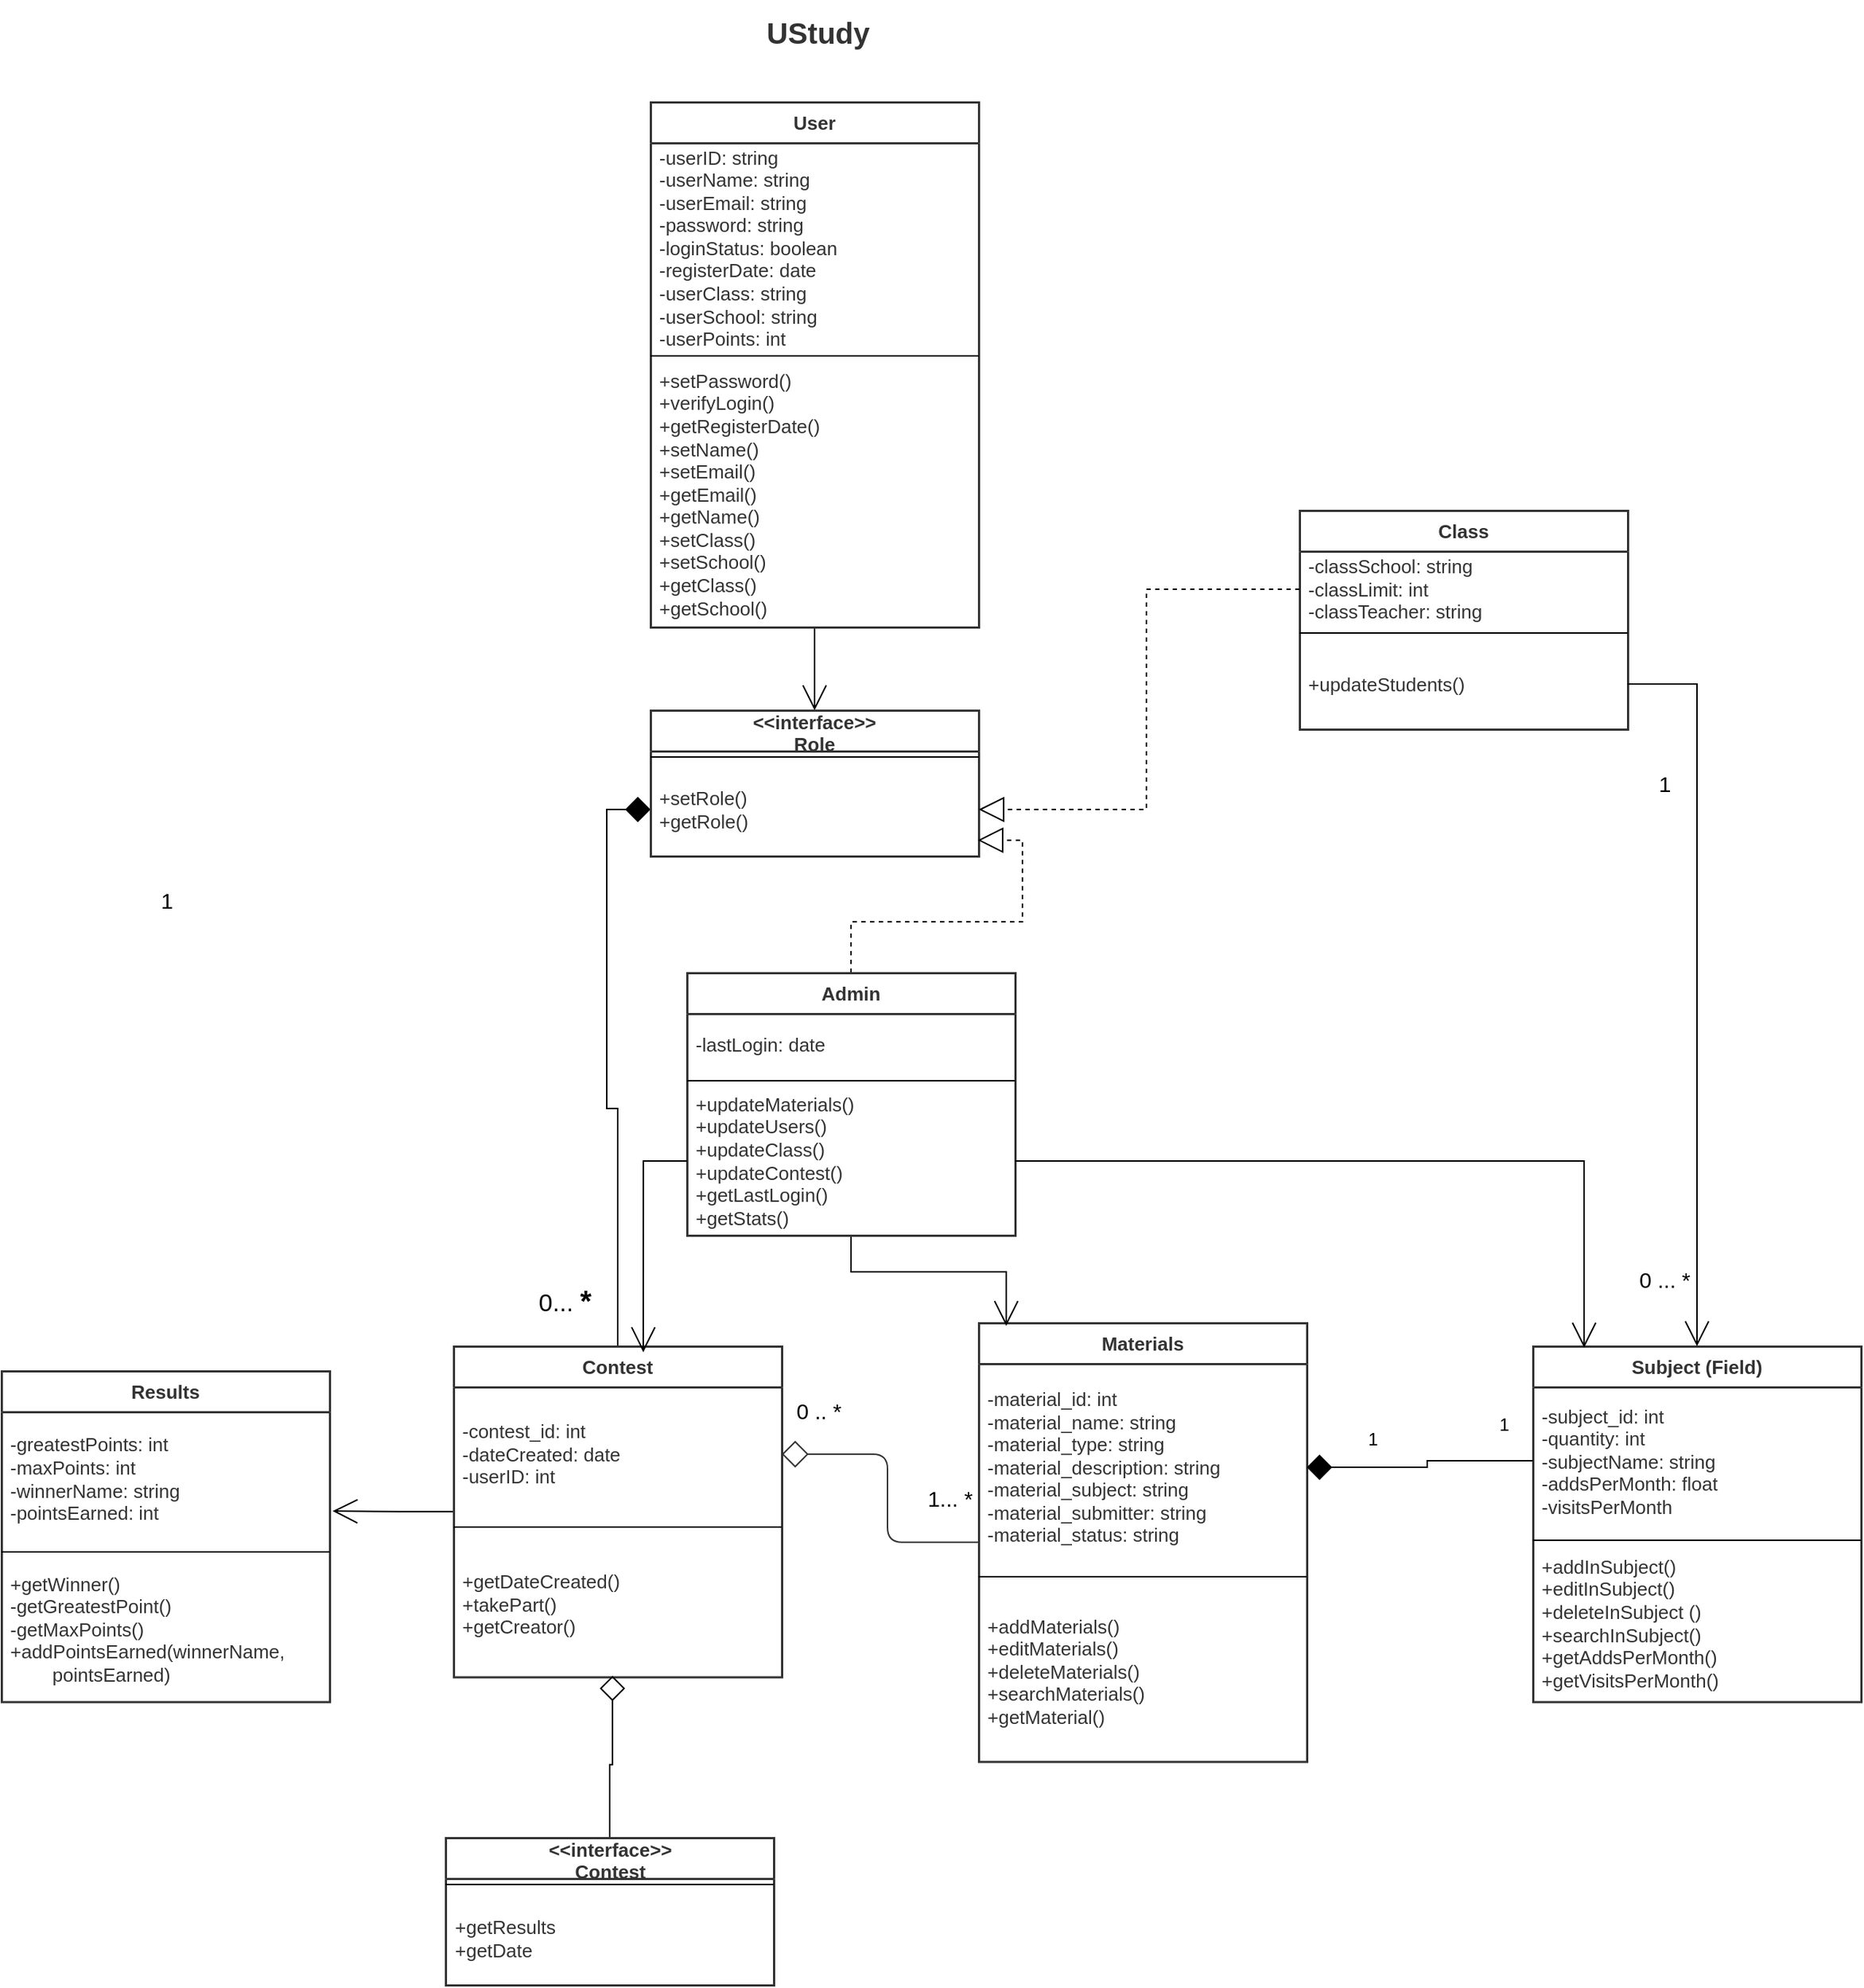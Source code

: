 <mxfile version="20.0.1" type="device"><diagram id="kgpKYQtTHZ0yAKxKKP6v" name="Page-1"><mxGraphModel dx="2307" dy="1180" grid="1" gridSize="10" guides="1" tooltips="1" connect="1" arrows="1" fold="1" page="1" pageScale="1" pageWidth="850" pageHeight="1100" math="0" shadow="0"><root><mxCell id="0"/><mxCell id="1" parent="0"/><UserObject label="UStudy" lucidchartObjectId="~8Ug8T4XN3-p" id="Xf7tVwuAyu8c7E5vA46s-255"><mxCell style="html=1;overflow=block;blockSpacing=1;whiteSpace=wrap;strokeColor=none;fillColor=none;whiteSpace=wrap;fontSize=20.2;fontColor=#333333;fontStyle=1;spacing=0;verticalAlign=middle;strokeWidth=1.5;" vertex="1" parent="1"><mxGeometry x="648" y="450" width="304" height="45" as="geometry"/></mxCell></UserObject><mxCell id="Xf7tVwuAyu8c7E5vA46s-256" value="Class" style="html=1;overflow=block;blockSpacing=1;whiteSpace=wrap;swimlane;childLayout=stackLayout;horizontal=1;horizontalStack=0;resizeParent=1;resizeParentMax=0;resizeLast=0;collapsible=0;fontStyle=0;marginBottom=0;swimlaneFillColor=#ffffff;startSize=28;whiteSpace=wrap;fontSize=13;fontColor=#333333;fontStyle=1;whiteSpace=wrap;align=center;spacing=0;strokeColor=#333333;strokeOpacity=100;strokeWidth=1.5;" vertex="1" parent="1"><mxGeometry x="1130" y="800" width="225" height="150" as="geometry"/></mxCell><mxCell id="Xf7tVwuAyu8c7E5vA46s-257" value="-classSchool: string&lt;br&gt;-classLimit: int&amp;nbsp;&lt;br&gt;-classTeacher: string" style="part=1;html=1;whiteSpace=wrap;resizeHeight=0;strokeColor=none;fillColor=none;align=left;verticalAlign=middle;spacingLeft=4;spacingRight=4;overflow=hidden;rotatable=0;points=[[0,0.5],[1,0.5]];portConstraint=eastwest;swimlaneFillColor=#ffffff;strokeOpacity=100;whiteSpace=wrap;fontSize=13;fontColor=#333333;" vertex="1" parent="Xf7tVwuAyu8c7E5vA46s-256"><mxGeometry y="28" width="225" height="52" as="geometry"/></mxCell><mxCell id="Xf7tVwuAyu8c7E5vA46s-258" value="" style="line;strokeWidth=1;fillColor=none;align=left;verticalAlign=middle;spacingTop=-1;spacingLeft=3;spacingRight=3;rotatable=0;labelPosition=right;points=[];portConstraint=eastwest;" vertex="1" parent="Xf7tVwuAyu8c7E5vA46s-256"><mxGeometry y="80" width="225" height="8" as="geometry"/></mxCell><mxCell id="Xf7tVwuAyu8c7E5vA46s-259" value="+updateStudents()" style="part=1;html=1;whiteSpace=wrap;resizeHeight=0;strokeColor=none;fillColor=none;align=left;verticalAlign=middle;spacingLeft=4;spacingRight=4;overflow=hidden;rotatable=0;points=[[0,0.5],[1,0.5]];portConstraint=eastwest;swimlaneFillColor=#ffffff;strokeOpacity=100;whiteSpace=wrap;fontSize=13;fontColor=#333333;" vertex="1" parent="Xf7tVwuAyu8c7E5vA46s-256"><mxGeometry y="88" width="225" height="62" as="geometry"/></mxCell><mxCell id="Xf7tVwuAyu8c7E5vA46s-260" value="Subject (Field)" style="html=1;overflow=block;blockSpacing=1;whiteSpace=wrap;swimlane;childLayout=stackLayout;horizontal=1;horizontalStack=0;resizeParent=1;resizeParentMax=0;resizeLast=0;collapsible=0;fontStyle=0;marginBottom=0;swimlaneFillColor=#ffffff;startSize=28;whiteSpace=wrap;fontSize=13;fontColor=#333333;fontStyle=1;whiteSpace=wrap;align=center;spacing=0;strokeColor=#333333;strokeOpacity=100;strokeWidth=1.5;" vertex="1" parent="1"><mxGeometry x="1290" y="1373" width="225" height="243.75" as="geometry"/></mxCell><mxCell id="Xf7tVwuAyu8c7E5vA46s-261" value="-subject_id: int&lt;br&gt;-quantity: int&lt;br&gt;-subjectName: string&lt;br&gt;-addsPerMonth: float&lt;br&gt;-visitsPerMonth" style="part=1;html=1;whiteSpace=wrap;resizeHeight=0;strokeColor=none;fillColor=none;align=left;verticalAlign=middle;spacingLeft=4;spacingRight=4;overflow=hidden;rotatable=0;points=[[0,0.5],[1,0.5]];portConstraint=eastwest;swimlaneFillColor=#ffffff;strokeOpacity=100;whiteSpace=wrap;fontSize=13;fontColor=#333333;" vertex="1" parent="Xf7tVwuAyu8c7E5vA46s-260"><mxGeometry y="28" width="225" height="101" as="geometry"/></mxCell><mxCell id="Xf7tVwuAyu8c7E5vA46s-262" value="" style="line;strokeWidth=1;fillColor=none;align=left;verticalAlign=middle;spacingTop=-1;spacingLeft=3;spacingRight=3;rotatable=0;labelPosition=right;points=[];portConstraint=eastwest;" vertex="1" parent="Xf7tVwuAyu8c7E5vA46s-260"><mxGeometry y="129" width="225" height="8" as="geometry"/></mxCell><mxCell id="Xf7tVwuAyu8c7E5vA46s-263" value="+addInSubject()&lt;br&gt;+editInSubject()&lt;br&gt;+deleteInSubject ()&lt;br&gt;+searchInSubject()&lt;br&gt;+getAddsPerMonth()&lt;br&gt;+getVisitsPerMonth()" style="part=1;html=1;whiteSpace=wrap;resizeHeight=0;strokeColor=none;fillColor=none;align=left;verticalAlign=middle;spacingLeft=4;spacingRight=4;overflow=hidden;rotatable=0;points=[[0,0.5],[1,0.5]];portConstraint=eastwest;swimlaneFillColor=#ffffff;strokeOpacity=100;whiteSpace=wrap;fontSize=13;fontColor=#333333;" vertex="1" parent="Xf7tVwuAyu8c7E5vA46s-260"><mxGeometry y="137" width="225" height="106.75" as="geometry"/></mxCell><mxCell id="Xf7tVwuAyu8c7E5vA46s-264" style="edgeStyle=orthogonalEdgeStyle;rounded=0;orthogonalLoop=1;jettySize=auto;html=1;endArrow=diamond;endFill=1;endSize=15;" edge="1" parent="1" source="Xf7tVwuAyu8c7E5vA46s-266" target="Xf7tVwuAyu8c7E5vA46s-293"><mxGeometry relative="1" as="geometry"><mxPoint x="380.08" y="1027.44" as="targetPoint"/></mxGeometry></mxCell><mxCell id="Xf7tVwuAyu8c7E5vA46s-265" style="edgeStyle=orthogonalEdgeStyle;rounded=0;orthogonalLoop=1;jettySize=auto;html=1;entryX=1.009;entryY=0.739;entryDx=0;entryDy=0;entryPerimeter=0;fontSize=20;endArrow=open;endFill=0;endSize=15;strokeWidth=1;" edge="1" parent="1" source="Xf7tVwuAyu8c7E5vA46s-266" target="Xf7tVwuAyu8c7E5vA46s-287"><mxGeometry relative="1" as="geometry"/></mxCell><mxCell id="Xf7tVwuAyu8c7E5vA46s-266" value="Contest" style="html=1;overflow=block;blockSpacing=1;whiteSpace=wrap;swimlane;childLayout=stackLayout;horizontal=1;horizontalStack=0;resizeParent=1;resizeParentMax=0;resizeLast=0;collapsible=0;fontStyle=0;marginBottom=0;swimlaneFillColor=#ffffff;startSize=28;whiteSpace=wrap;fontSize=13;fontColor=#333333;fontStyle=1;whiteSpace=wrap;align=center;spacing=0;strokeColor=#333333;strokeOpacity=100;strokeWidth=1.5;" vertex="1" parent="1"><mxGeometry x="550" y="1373" width="225" height="226.75" as="geometry"/></mxCell><mxCell id="Xf7tVwuAyu8c7E5vA46s-267" value="-contest_id: int&lt;br&gt;-dateCreated: date&lt;br&gt;-userID: int" style="part=1;html=1;whiteSpace=wrap;resizeHeight=0;strokeColor=none;fillColor=none;align=left;verticalAlign=middle;spacingLeft=4;spacingRight=4;overflow=hidden;rotatable=0;points=[[0,0.5],[1,0.5]];portConstraint=eastwest;swimlaneFillColor=#ffffff;strokeOpacity=100;whiteSpace=wrap;fontSize=13;fontColor=#333333;" vertex="1" parent="Xf7tVwuAyu8c7E5vA46s-266"><mxGeometry y="28" width="225" height="92" as="geometry"/></mxCell><mxCell id="Xf7tVwuAyu8c7E5vA46s-268" value="" style="line;strokeWidth=1;fillColor=none;align=left;verticalAlign=middle;spacingTop=-1;spacingLeft=3;spacingRight=3;rotatable=0;labelPosition=right;points=[];portConstraint=eastwest;" vertex="1" parent="Xf7tVwuAyu8c7E5vA46s-266"><mxGeometry y="120" width="225" height="8" as="geometry"/></mxCell><mxCell id="Xf7tVwuAyu8c7E5vA46s-269" value="+getDateCreated()&lt;br&gt;+takePart()&lt;br&gt;+getCreator()" style="part=1;html=1;whiteSpace=wrap;resizeHeight=0;strokeColor=none;fillColor=none;align=left;verticalAlign=middle;spacingLeft=4;spacingRight=4;overflow=hidden;rotatable=0;points=[[0,0.5],[1,0.5]];portConstraint=eastwest;swimlaneFillColor=#ffffff;strokeOpacity=100;whiteSpace=wrap;fontSize=13;fontColor=#333333;" vertex="1" parent="Xf7tVwuAyu8c7E5vA46s-266"><mxGeometry y="128" width="225" height="98.75" as="geometry"/></mxCell><mxCell id="Xf7tVwuAyu8c7E5vA46s-270" style="edgeStyle=orthogonalEdgeStyle;rounded=0;orthogonalLoop=1;jettySize=auto;html=1;entryX=0.5;entryY=0;entryDx=0;entryDy=0;fontSize=20;endArrow=open;endFill=0;endSize=15;strokeWidth=1;" edge="1" parent="1" source="Xf7tVwuAyu8c7E5vA46s-271" target="Xf7tVwuAyu8c7E5vA46s-291"><mxGeometry relative="1" as="geometry"/></mxCell><mxCell id="Xf7tVwuAyu8c7E5vA46s-271" value="User" style="html=1;overflow=block;blockSpacing=1;whiteSpace=wrap;swimlane;childLayout=stackLayout;horizontal=1;horizontalStack=0;resizeParent=1;resizeParentMax=0;resizeLast=0;collapsible=0;fontStyle=0;marginBottom=0;swimlaneFillColor=#ffffff;startSize=28;whiteSpace=wrap;fontSize=13;fontColor=#333333;fontStyle=1;whiteSpace=wrap;align=center;spacing=0;strokeColor=#333333;strokeOpacity=100;strokeWidth=1.5;" vertex="1" parent="1"><mxGeometry x="685" y="520" width="225" height="360" as="geometry"/></mxCell><mxCell id="Xf7tVwuAyu8c7E5vA46s-272" value="-userID: string&lt;br&gt;-userName: string&lt;br&gt;-userEmail: string&lt;br&gt;-password: string&lt;br&gt;-loginStatus: boolean&lt;br&gt;-registerDate: date&lt;br&gt;-userClass: string&lt;br&gt;-userSchool: string&lt;br&gt;-userPoints: int" style="part=1;html=1;whiteSpace=wrap;resizeHeight=0;strokeColor=none;fillColor=none;align=left;verticalAlign=middle;spacingLeft=4;spacingRight=4;overflow=hidden;rotatable=0;points=[[0,0.5],[1,0.5]];portConstraint=eastwest;swimlaneFillColor=#ffffff;strokeOpacity=100;whiteSpace=wrap;fontSize=13;fontColor=#333333;" vertex="1" parent="Xf7tVwuAyu8c7E5vA46s-271"><mxGeometry y="28" width="225" height="142" as="geometry"/></mxCell><mxCell id="Xf7tVwuAyu8c7E5vA46s-273" value="" style="line;strokeWidth=1;fillColor=none;align=left;verticalAlign=middle;spacingTop=-1;spacingLeft=3;spacingRight=3;rotatable=0;labelPosition=right;points=[];portConstraint=eastwest;" vertex="1" parent="Xf7tVwuAyu8c7E5vA46s-271"><mxGeometry y="170" width="225" height="8" as="geometry"/></mxCell><mxCell id="Xf7tVwuAyu8c7E5vA46s-274" value="+setPassword()&lt;br&gt;+verifyLogin()&lt;br&gt;+getRegisterDate()&lt;br&gt;+setName()&lt;br&gt;+setEmail()&lt;br&gt;+getEmail()&lt;br&gt;+getName()&lt;br&gt;+setClass()&lt;br&gt;+setSchool()&lt;br&gt;+getClass()&lt;br&gt;+getSchool()" style="part=1;html=1;whiteSpace=wrap;resizeHeight=0;strokeColor=none;fillColor=none;align=left;verticalAlign=middle;spacingLeft=4;spacingRight=4;overflow=hidden;rotatable=0;points=[[0,0.5],[1,0.5]];portConstraint=eastwest;swimlaneFillColor=#ffffff;strokeOpacity=100;whiteSpace=wrap;fontSize=13;fontColor=#333333;" vertex="1" parent="Xf7tVwuAyu8c7E5vA46s-271"><mxGeometry y="178" width="225" height="182" as="geometry"/></mxCell><mxCell id="Xf7tVwuAyu8c7E5vA46s-279" style="edgeStyle=orthogonalEdgeStyle;rounded=1;orthogonalLoop=1;jettySize=auto;html=1;entryX=1;entryY=0.5;entryDx=0;entryDy=0;startArrow=none;startFill=0;endArrow=diamond;endFill=0;endSize=16;strokeColor=#333333;strokeWidth=1;" edge="1" parent="1" source="Xf7tVwuAyu8c7E5vA46s-280" target="Xf7tVwuAyu8c7E5vA46s-267"><mxGeometry relative="1" as="geometry"/></mxCell><mxCell id="Xf7tVwuAyu8c7E5vA46s-280" value="Materials" style="html=1;overflow=block;blockSpacing=1;whiteSpace=wrap;swimlane;childLayout=stackLayout;horizontal=1;horizontalStack=0;resizeParent=1;resizeParentMax=0;resizeLast=0;collapsible=0;fontStyle=0;marginBottom=0;swimlaneFillColor=#ffffff;startSize=28;whiteSpace=wrap;fontSize=13;fontColor=#333333;fontStyle=1;whiteSpace=wrap;align=center;spacing=0;strokeColor=#333333;strokeOpacity=100;strokeWidth=1.5;" vertex="1" parent="1"><mxGeometry x="910" y="1357" width="225" height="300.75" as="geometry"/></mxCell><mxCell id="Xf7tVwuAyu8c7E5vA46s-281" value="-material_id: int&lt;br&gt;-material_name: string&lt;br&gt;-material_type: string&lt;br&gt;-material_description: string&lt;br&gt;-material_subject: string&lt;br&gt;-material_submitter: string&lt;br&gt;-material_status: string" style="part=1;html=1;whiteSpace=wrap;resizeHeight=0;strokeColor=none;fillColor=none;align=left;verticalAlign=middle;spacingLeft=4;spacingRight=4;overflow=hidden;rotatable=0;points=[[0,0.5],[1,0.5]];portConstraint=eastwest;swimlaneFillColor=#ffffff;strokeOpacity=100;whiteSpace=wrap;fontSize=13;fontColor=#333333;" vertex="1" parent="Xf7tVwuAyu8c7E5vA46s-280"><mxGeometry y="28" width="225" height="142" as="geometry"/></mxCell><mxCell id="Xf7tVwuAyu8c7E5vA46s-282" value="" style="line;strokeWidth=1;fillColor=none;align=left;verticalAlign=middle;spacingTop=-1;spacingLeft=3;spacingRight=3;rotatable=0;labelPosition=right;points=[];portConstraint=eastwest;" vertex="1" parent="Xf7tVwuAyu8c7E5vA46s-280"><mxGeometry y="170" width="225" height="8" as="geometry"/></mxCell><mxCell id="Xf7tVwuAyu8c7E5vA46s-283" value="+addMaterials()&lt;br&gt;+editMaterials()&lt;br&gt;+deleteMaterials()&lt;br&gt;+searchMaterials()&lt;br&gt;+getMaterial()" style="part=1;html=1;whiteSpace=wrap;resizeHeight=0;strokeColor=none;fillColor=none;align=left;verticalAlign=middle;spacingLeft=4;spacingRight=4;overflow=hidden;rotatable=0;points=[[0,0.5],[1,0.5]];portConstraint=eastwest;swimlaneFillColor=#ffffff;strokeOpacity=100;whiteSpace=wrap;fontSize=13;fontColor=#333333;" vertex="1" parent="Xf7tVwuAyu8c7E5vA46s-280"><mxGeometry y="178" width="225" height="122.75" as="geometry"/></mxCell><mxCell id="Xf7tVwuAyu8c7E5vA46s-284" value="&lt;font style=&quot;font-size: 15px;&quot;&gt;1&lt;/font&gt;" style="text;html=1;align=center;verticalAlign=middle;resizable=0;points=[];autosize=1;strokeColor=none;fillColor=none;" vertex="1" parent="1"><mxGeometry x="342.5" y="1057" width="20" height="20" as="geometry"/></mxCell><mxCell id="Xf7tVwuAyu8c7E5vA46s-285" value="&lt;font style=&quot;&quot;&gt;&lt;span style=&quot;font-size: 17px;&quot;&gt;0... &lt;/span&gt;&lt;b style=&quot;&quot;&gt;&lt;font style=&quot;font-size: 20px;&quot;&gt;*&lt;/font&gt;&lt;/b&gt;&lt;/font&gt;" style="text;html=1;align=center;verticalAlign=middle;resizable=0;points=[];autosize=1;strokeColor=none;fillColor=none;fontSize=15;" vertex="1" parent="1"><mxGeometry x="601" y="1327" width="50" height="30" as="geometry"/></mxCell><mxCell id="Xf7tVwuAyu8c7E5vA46s-286" value="Results" style="html=1;overflow=block;blockSpacing=1;whiteSpace=wrap;swimlane;childLayout=stackLayout;horizontal=1;horizontalStack=0;resizeParent=1;resizeParentMax=0;resizeLast=0;collapsible=0;fontStyle=0;marginBottom=0;swimlaneFillColor=#ffffff;startSize=28;whiteSpace=wrap;fontSize=13;fontColor=#333333;fontStyle=1;whiteSpace=wrap;align=center;spacing=0;strokeColor=#333333;strokeOpacity=100;strokeWidth=1.5;" vertex="1" parent="1"><mxGeometry x="240" y="1390" width="225" height="226.75" as="geometry"/></mxCell><mxCell id="Xf7tVwuAyu8c7E5vA46s-287" value="-greatestPoints: int&lt;br&gt;-maxPoints: int&lt;br&gt;-winnerName: string&lt;br&gt;-pointsEarned: int" style="part=1;html=1;whiteSpace=wrap;resizeHeight=0;strokeColor=none;fillColor=none;align=left;verticalAlign=middle;spacingLeft=4;spacingRight=4;overflow=hidden;rotatable=0;points=[[0,0.5],[1,0.5]];portConstraint=eastwest;swimlaneFillColor=#ffffff;strokeOpacity=100;whiteSpace=wrap;fontSize=13;fontColor=#333333;" vertex="1" parent="Xf7tVwuAyu8c7E5vA46s-286"><mxGeometry y="28" width="225" height="92" as="geometry"/></mxCell><mxCell id="Xf7tVwuAyu8c7E5vA46s-288" value="" style="line;strokeWidth=1;fillColor=none;align=left;verticalAlign=middle;spacingTop=-1;spacingLeft=3;spacingRight=3;rotatable=0;labelPosition=right;points=[];portConstraint=eastwest;" vertex="1" parent="Xf7tVwuAyu8c7E5vA46s-286"><mxGeometry y="120" width="225" height="8" as="geometry"/></mxCell><mxCell id="Xf7tVwuAyu8c7E5vA46s-289" value="+getWinner()&lt;br&gt;-getGreatestPoint()&lt;br&gt;-getMaxPoints()&lt;br&gt;+addPointsEarned(winnerName,&lt;br&gt;&lt;span style=&quot;white-space: pre;&quot;&gt;&#9;&lt;/span&gt;pointsEarned)&lt;br&gt;" style="part=1;html=1;whiteSpace=wrap;resizeHeight=0;strokeColor=none;fillColor=none;align=left;verticalAlign=middle;spacingLeft=4;spacingRight=4;overflow=hidden;rotatable=0;points=[[0,0.5],[1,0.5]];portConstraint=eastwest;swimlaneFillColor=#ffffff;strokeOpacity=100;whiteSpace=wrap;fontSize=13;fontColor=#333333;" vertex="1" parent="Xf7tVwuAyu8c7E5vA46s-286"><mxGeometry y="128" width="225" height="98.75" as="geometry"/></mxCell><mxCell id="Xf7tVwuAyu8c7E5vA46s-290" style="edgeStyle=orthogonalEdgeStyle;rounded=0;orthogonalLoop=1;jettySize=auto;html=1;entryX=0.5;entryY=0;entryDx=0;entryDy=0;fontSize=20;endArrow=open;endFill=0;endSize=15;strokeWidth=1;" edge="1" parent="1" source="Xf7tVwuAyu8c7E5vA46s-259" target="Xf7tVwuAyu8c7E5vA46s-260"><mxGeometry relative="1" as="geometry"/></mxCell><mxCell id="Xf7tVwuAyu8c7E5vA46s-291" value="&amp;lt;&amp;lt;interface&amp;gt;&amp;gt;&lt;br&gt;Role" style="html=1;overflow=block;blockSpacing=1;whiteSpace=wrap;swimlane;childLayout=stackLayout;horizontal=1;horizontalStack=0;resizeParent=1;resizeParentMax=0;resizeLast=0;collapsible=0;fontStyle=0;marginBottom=0;swimlaneFillColor=#ffffff;startSize=28;whiteSpace=wrap;fontSize=13;fontColor=#333333;fontStyle=1;whiteSpace=wrap;align=center;spacing=0;strokeColor=#333333;strokeOpacity=100;strokeWidth=1.5;" vertex="1" parent="1"><mxGeometry x="685" y="937" width="225" height="100" as="geometry"/></mxCell><mxCell id="Xf7tVwuAyu8c7E5vA46s-292" value="" style="line;strokeWidth=1;fillColor=none;align=left;verticalAlign=middle;spacingTop=-1;spacingLeft=3;spacingRight=3;rotatable=0;labelPosition=right;points=[];portConstraint=eastwest;" vertex="1" parent="Xf7tVwuAyu8c7E5vA46s-291"><mxGeometry y="28" width="225" height="8" as="geometry"/></mxCell><mxCell id="Xf7tVwuAyu8c7E5vA46s-293" value="+setRole()&lt;br&gt;+getRole()" style="part=1;html=1;whiteSpace=wrap;resizeHeight=0;strokeColor=none;fillColor=none;align=left;verticalAlign=middle;spacingLeft=4;spacingRight=4;overflow=hidden;rotatable=0;points=[[0,0.5],[1,0.5]];portConstraint=eastwest;swimlaneFillColor=#ffffff;strokeOpacity=100;whiteSpace=wrap;fontSize=13;fontColor=#333333;" vertex="1" parent="Xf7tVwuAyu8c7E5vA46s-291"><mxGeometry y="36" width="225" height="64" as="geometry"/></mxCell><mxCell id="Xf7tVwuAyu8c7E5vA46s-294" style="edgeStyle=orthogonalEdgeStyle;rounded=0;orthogonalLoop=1;jettySize=auto;html=1;fontSize=20;endArrow=block;endFill=0;endSize=15;strokeWidth=1;dashed=1;entryX=0.997;entryY=0.829;entryDx=0;entryDy=0;entryPerimeter=0;" edge="1" parent="1" source="Xf7tVwuAyu8c7E5vA46s-296" target="Xf7tVwuAyu8c7E5vA46s-293"><mxGeometry relative="1" as="geometry"><mxPoint x="950" y="1027" as="targetPoint"/></mxGeometry></mxCell><mxCell id="Xf7tVwuAyu8c7E5vA46s-295" style="edgeStyle=orthogonalEdgeStyle;rounded=0;orthogonalLoop=1;jettySize=auto;html=1;entryX=0.084;entryY=0.007;entryDx=0;entryDy=0;entryPerimeter=0;fontSize=20;endArrow=open;endFill=0;endSize=15;strokeWidth=1;" edge="1" parent="1" source="Xf7tVwuAyu8c7E5vA46s-296" target="Xf7tVwuAyu8c7E5vA46s-280"><mxGeometry relative="1" as="geometry"/></mxCell><mxCell id="Xf7tVwuAyu8c7E5vA46s-296" value="Admin" style="html=1;overflow=block;blockSpacing=1;whiteSpace=wrap;swimlane;childLayout=stackLayout;horizontal=1;horizontalStack=0;resizeParent=1;resizeParentMax=0;resizeLast=0;collapsible=0;fontStyle=0;marginBottom=0;swimlaneFillColor=#ffffff;startSize=28;whiteSpace=wrap;fontSize=13;fontColor=#333333;fontStyle=1;whiteSpace=wrap;align=center;spacing=0;strokeColor=#333333;strokeOpacity=100;strokeWidth=1.5;" vertex="1" parent="1"><mxGeometry x="710" y="1117" width="225" height="180" as="geometry"/></mxCell><mxCell id="Xf7tVwuAyu8c7E5vA46s-297" value="-lastLogin: date" style="part=1;html=1;whiteSpace=wrap;resizeHeight=0;strokeColor=none;fillColor=none;align=left;verticalAlign=middle;spacingLeft=4;spacingRight=4;overflow=hidden;rotatable=0;points=[[0,0.5],[1,0.5]];portConstraint=eastwest;swimlaneFillColor=#ffffff;strokeOpacity=100;whiteSpace=wrap;fontSize=13;fontColor=#333333;" vertex="1" parent="Xf7tVwuAyu8c7E5vA46s-296"><mxGeometry y="28" width="225" height="42" as="geometry"/></mxCell><mxCell id="Xf7tVwuAyu8c7E5vA46s-298" value="" style="line;strokeWidth=1;fillColor=none;align=left;verticalAlign=middle;spacingTop=-1;spacingLeft=3;spacingRight=3;rotatable=0;labelPosition=right;points=[];portConstraint=eastwest;" vertex="1" parent="Xf7tVwuAyu8c7E5vA46s-296"><mxGeometry y="70" width="225" height="8" as="geometry"/></mxCell><mxCell id="Xf7tVwuAyu8c7E5vA46s-299" value="+updateMaterials()&lt;br&gt;+updateUsers()&lt;br&gt;+updateClass()&lt;br&gt;+updateContest()&lt;br&gt;+getLastLogin()&lt;br&gt;+getStats()" style="part=1;html=1;whiteSpace=wrap;resizeHeight=0;strokeColor=none;fillColor=none;align=left;verticalAlign=middle;spacingLeft=4;spacingRight=4;overflow=hidden;rotatable=0;points=[[0,0.5],[1,0.5]];portConstraint=eastwest;swimlaneFillColor=#ffffff;strokeOpacity=100;whiteSpace=wrap;fontSize=13;fontColor=#333333;" vertex="1" parent="Xf7tVwuAyu8c7E5vA46s-296"><mxGeometry y="78" width="225" height="102" as="geometry"/></mxCell><mxCell id="Xf7tVwuAyu8c7E5vA46s-301" style="edgeStyle=orthogonalEdgeStyle;rounded=0;orthogonalLoop=1;jettySize=auto;html=1;fontSize=20;endArrow=block;endFill=0;endSize=15;strokeWidth=1;dashed=1;" edge="1" parent="1" source="Xf7tVwuAyu8c7E5vA46s-257" target="Xf7tVwuAyu8c7E5vA46s-293"><mxGeometry relative="1" as="geometry"/></mxCell><mxCell id="Xf7tVwuAyu8c7E5vA46s-302" style="edgeStyle=orthogonalEdgeStyle;rounded=0;orthogonalLoop=1;jettySize=auto;html=1;entryX=0.578;entryY=0.018;entryDx=0;entryDy=0;entryPerimeter=0;fontSize=20;endArrow=open;endFill=0;endSize=15;strokeWidth=1;" edge="1" parent="1" source="Xf7tVwuAyu8c7E5vA46s-299" target="Xf7tVwuAyu8c7E5vA46s-266"><mxGeometry relative="1" as="geometry"/></mxCell><mxCell id="Xf7tVwuAyu8c7E5vA46s-303" style="edgeStyle=orthogonalEdgeStyle;rounded=0;orthogonalLoop=1;jettySize=auto;html=1;entryX=0.156;entryY=0.004;entryDx=0;entryDy=0;entryPerimeter=0;fontSize=20;endArrow=open;endFill=0;endSize=15;strokeWidth=1;" edge="1" parent="1" source="Xf7tVwuAyu8c7E5vA46s-299" target="Xf7tVwuAyu8c7E5vA46s-260"><mxGeometry relative="1" as="geometry"/></mxCell><mxCell id="Xf7tVwuAyu8c7E5vA46s-304" style="edgeStyle=orthogonalEdgeStyle;rounded=0;orthogonalLoop=1;jettySize=auto;html=1;fontSize=20;endArrow=diamond;endFill=1;endSize=15;strokeWidth=1;" edge="1" parent="1" source="Xf7tVwuAyu8c7E5vA46s-261" target="Xf7tVwuAyu8c7E5vA46s-281"><mxGeometry relative="1" as="geometry"/></mxCell><mxCell id="Xf7tVwuAyu8c7E5vA46s-305" style="edgeStyle=orthogonalEdgeStyle;rounded=0;orthogonalLoop=1;jettySize=auto;html=1;entryX=0.484;entryY=0.992;entryDx=0;entryDy=0;entryPerimeter=0;fontSize=20;endArrow=diamond;endFill=0;endSize=15;strokeWidth=1;" edge="1" parent="1" source="Xf7tVwuAyu8c7E5vA46s-306" target="Xf7tVwuAyu8c7E5vA46s-269"><mxGeometry relative="1" as="geometry"/></mxCell><mxCell id="Xf7tVwuAyu8c7E5vA46s-306" value="&amp;lt;&amp;lt;interface&amp;gt;&amp;gt;&lt;br&gt;Contest" style="html=1;overflow=block;blockSpacing=1;whiteSpace=wrap;swimlane;childLayout=stackLayout;horizontal=1;horizontalStack=0;resizeParent=1;resizeParentMax=0;resizeLast=0;collapsible=0;fontStyle=0;marginBottom=0;swimlaneFillColor=#ffffff;startSize=28;whiteSpace=wrap;fontSize=13;fontColor=#333333;fontStyle=1;whiteSpace=wrap;align=center;spacing=0;strokeColor=#333333;strokeOpacity=100;strokeWidth=1.5;" vertex="1" parent="1"><mxGeometry x="544.5" y="1710" width="225" height="101" as="geometry"/></mxCell><mxCell id="Xf7tVwuAyu8c7E5vA46s-307" value="" style="line;strokeWidth=1;fillColor=none;align=left;verticalAlign=middle;spacingTop=-1;spacingLeft=3;spacingRight=3;rotatable=0;labelPosition=right;points=[];portConstraint=eastwest;" vertex="1" parent="Xf7tVwuAyu8c7E5vA46s-306"><mxGeometry y="28" width="225" height="8" as="geometry"/></mxCell><mxCell id="Xf7tVwuAyu8c7E5vA46s-308" value="+getResults&lt;br&gt;+getDate" style="part=1;html=1;whiteSpace=wrap;resizeHeight=0;strokeColor=none;fillColor=none;align=left;verticalAlign=middle;spacingLeft=4;spacingRight=4;overflow=hidden;rotatable=0;points=[[0,0.5],[1,0.5]];portConstraint=eastwest;swimlaneFillColor=#ffffff;strokeOpacity=100;whiteSpace=wrap;fontSize=13;fontColor=#333333;" vertex="1" parent="Xf7tVwuAyu8c7E5vA46s-306"><mxGeometry y="36" width="225" height="65" as="geometry"/></mxCell><mxCell id="Xf7tVwuAyu8c7E5vA46s-324" value="1" style="text;html=1;align=center;verticalAlign=middle;resizable=0;points=[];autosize=1;strokeColor=none;fillColor=none;" vertex="1" parent="1"><mxGeometry x="1260" y="1417" width="20" height="20" as="geometry"/></mxCell><mxCell id="Xf7tVwuAyu8c7E5vA46s-325" value="1" style="text;html=1;align=center;verticalAlign=middle;resizable=0;points=[];autosize=1;strokeColor=none;fillColor=none;" vertex="1" parent="1"><mxGeometry x="1170" y="1427" width="20" height="20" as="geometry"/></mxCell><mxCell id="Xf7tVwuAyu8c7E5vA46s-326" value="&lt;font style=&quot;font-size: 15px;&quot;&gt;1&lt;/font&gt;" style="text;html=1;align=center;verticalAlign=middle;resizable=0;points=[];autosize=1;strokeColor=none;fillColor=none;" vertex="1" parent="1"><mxGeometry x="1370" y="977" width="20" height="20" as="geometry"/></mxCell><mxCell id="Xf7tVwuAyu8c7E5vA46s-327" value="&lt;font style=&quot;font-size: 15px;&quot;&gt;0 ... *&lt;/font&gt;" style="text;html=1;align=center;verticalAlign=middle;resizable=0;points=[];autosize=1;strokeColor=none;fillColor=none;" vertex="1" parent="1"><mxGeometry x="1355" y="1317" width="50" height="20" as="geometry"/></mxCell><mxCell id="Xf7tVwuAyu8c7E5vA46s-328" value="0 .. *" style="text;html=1;align=center;verticalAlign=middle;resizable=0;points=[];autosize=1;strokeColor=none;fillColor=none;fontSize=15;" vertex="1" parent="1"><mxGeometry x="775" y="1407" width="50" height="20" as="geometry"/></mxCell><mxCell id="Xf7tVwuAyu8c7E5vA46s-329" value="1... *" style="text;html=1;align=center;verticalAlign=middle;resizable=0;points=[];autosize=1;strokeColor=none;fillColor=none;fontSize=15;" vertex="1" parent="1"><mxGeometry x="865" y="1467" width="50" height="20" as="geometry"/></mxCell></root></mxGraphModel></diagram></mxfile>